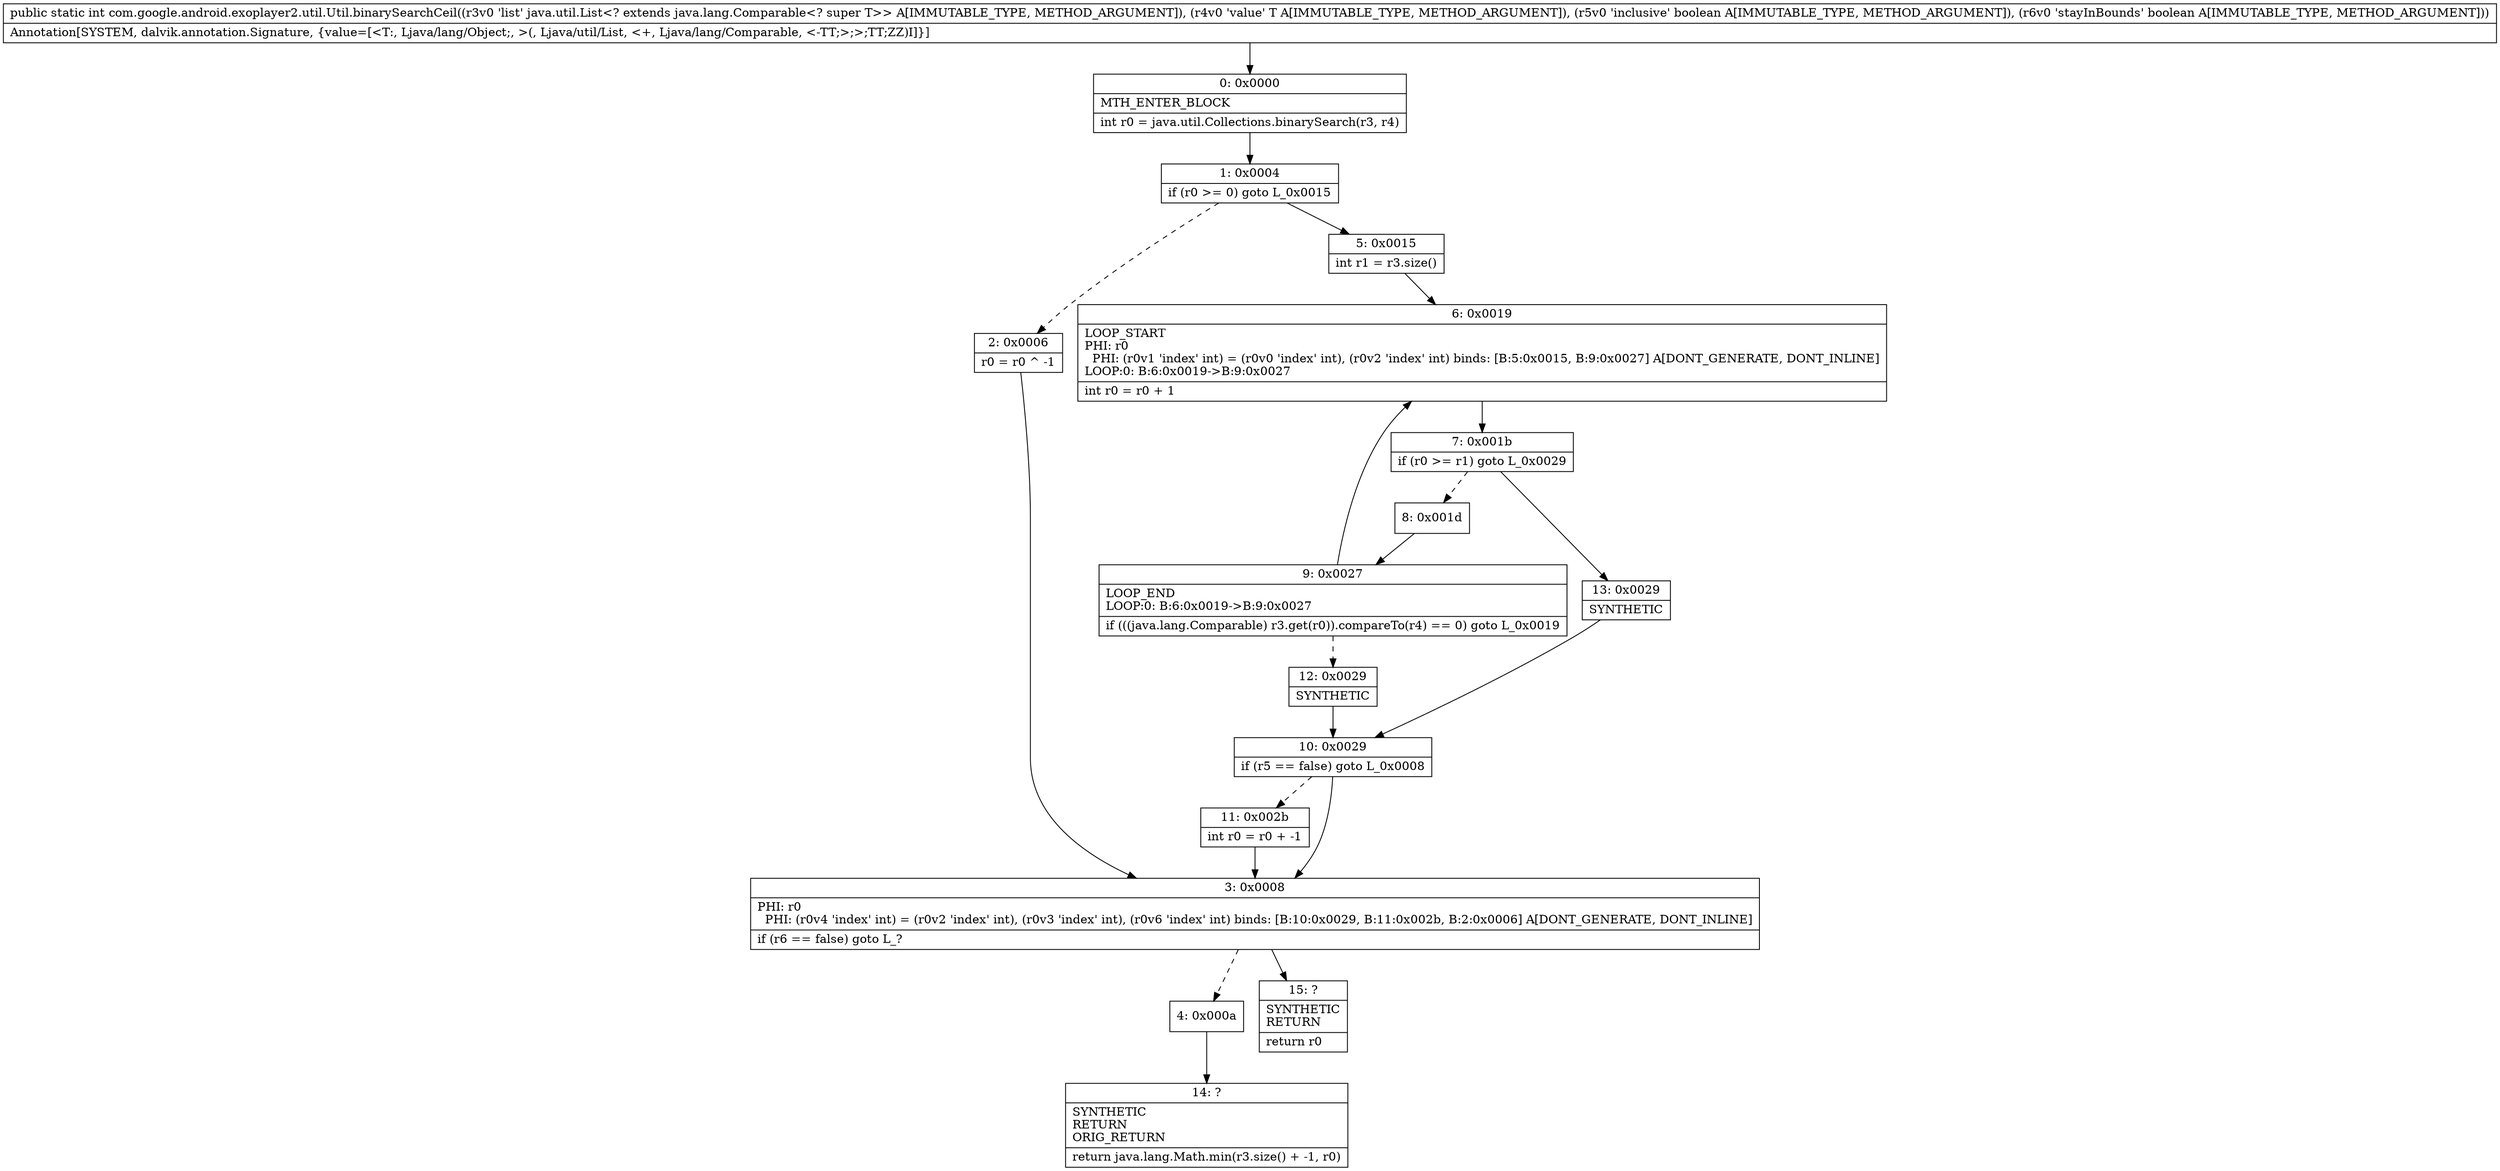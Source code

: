 digraph "CFG forcom.google.android.exoplayer2.util.Util.binarySearchCeil(Ljava\/util\/List;Ljava\/lang\/Object;ZZ)I" {
Node_0 [shape=record,label="{0\:\ 0x0000|MTH_ENTER_BLOCK\l|int r0 = java.util.Collections.binarySearch(r3, r4)\l}"];
Node_1 [shape=record,label="{1\:\ 0x0004|if (r0 \>= 0) goto L_0x0015\l}"];
Node_2 [shape=record,label="{2\:\ 0x0006|r0 = r0 ^ \-1\l}"];
Node_3 [shape=record,label="{3\:\ 0x0008|PHI: r0 \l  PHI: (r0v4 'index' int) = (r0v2 'index' int), (r0v3 'index' int), (r0v6 'index' int) binds: [B:10:0x0029, B:11:0x002b, B:2:0x0006] A[DONT_GENERATE, DONT_INLINE]\l|if (r6 == false) goto L_?\l}"];
Node_4 [shape=record,label="{4\:\ 0x000a}"];
Node_5 [shape=record,label="{5\:\ 0x0015|int r1 = r3.size()\l}"];
Node_6 [shape=record,label="{6\:\ 0x0019|LOOP_START\lPHI: r0 \l  PHI: (r0v1 'index' int) = (r0v0 'index' int), (r0v2 'index' int) binds: [B:5:0x0015, B:9:0x0027] A[DONT_GENERATE, DONT_INLINE]\lLOOP:0: B:6:0x0019\-\>B:9:0x0027\l|int r0 = r0 + 1\l}"];
Node_7 [shape=record,label="{7\:\ 0x001b|if (r0 \>= r1) goto L_0x0029\l}"];
Node_8 [shape=record,label="{8\:\ 0x001d}"];
Node_9 [shape=record,label="{9\:\ 0x0027|LOOP_END\lLOOP:0: B:6:0x0019\-\>B:9:0x0027\l|if (((java.lang.Comparable) r3.get(r0)).compareTo(r4) == 0) goto L_0x0019\l}"];
Node_10 [shape=record,label="{10\:\ 0x0029|if (r5 == false) goto L_0x0008\l}"];
Node_11 [shape=record,label="{11\:\ 0x002b|int r0 = r0 + \-1\l}"];
Node_12 [shape=record,label="{12\:\ 0x0029|SYNTHETIC\l}"];
Node_13 [shape=record,label="{13\:\ 0x0029|SYNTHETIC\l}"];
Node_14 [shape=record,label="{14\:\ ?|SYNTHETIC\lRETURN\lORIG_RETURN\l|return java.lang.Math.min(r3.size() + \-1, r0)\l}"];
Node_15 [shape=record,label="{15\:\ ?|SYNTHETIC\lRETURN\l|return r0\l}"];
MethodNode[shape=record,label="{public static int com.google.android.exoplayer2.util.Util.binarySearchCeil((r3v0 'list' java.util.List\<? extends java.lang.Comparable\<? super T\>\> A[IMMUTABLE_TYPE, METHOD_ARGUMENT]), (r4v0 'value' T A[IMMUTABLE_TYPE, METHOD_ARGUMENT]), (r5v0 'inclusive' boolean A[IMMUTABLE_TYPE, METHOD_ARGUMENT]), (r6v0 'stayInBounds' boolean A[IMMUTABLE_TYPE, METHOD_ARGUMENT]))  | Annotation[SYSTEM, dalvik.annotation.Signature, \{value=[\<T:, Ljava\/lang\/Object;, \>(, Ljava\/util\/List, \<+, Ljava\/lang\/Comparable, \<\-TT;\>;\>;TT;ZZ)I]\}]\l}"];
MethodNode -> Node_0;
Node_0 -> Node_1;
Node_1 -> Node_2[style=dashed];
Node_1 -> Node_5;
Node_2 -> Node_3;
Node_3 -> Node_4[style=dashed];
Node_3 -> Node_15;
Node_4 -> Node_14;
Node_5 -> Node_6;
Node_6 -> Node_7;
Node_7 -> Node_8[style=dashed];
Node_7 -> Node_13;
Node_8 -> Node_9;
Node_9 -> Node_6;
Node_9 -> Node_12[style=dashed];
Node_10 -> Node_3;
Node_10 -> Node_11[style=dashed];
Node_11 -> Node_3;
Node_12 -> Node_10;
Node_13 -> Node_10;
}


